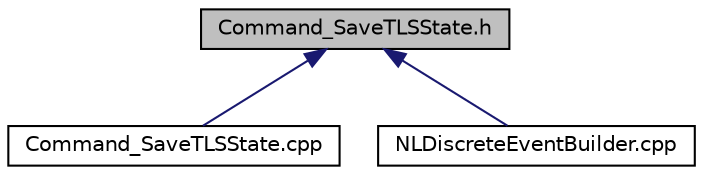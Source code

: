 digraph "Command_SaveTLSState.h"
{
  edge [fontname="Helvetica",fontsize="10",labelfontname="Helvetica",labelfontsize="10"];
  node [fontname="Helvetica",fontsize="10",shape=record];
  Node14 [label="Command_SaveTLSState.h",height=0.2,width=0.4,color="black", fillcolor="grey75", style="filled", fontcolor="black"];
  Node14 -> Node15 [dir="back",color="midnightblue",fontsize="10",style="solid",fontname="Helvetica"];
  Node15 [label="Command_SaveTLSState.cpp",height=0.2,width=0.4,color="black", fillcolor="white", style="filled",URL="$d9/d2b/_command___save_t_l_s_state_8cpp.html"];
  Node14 -> Node16 [dir="back",color="midnightblue",fontsize="10",style="solid",fontname="Helvetica"];
  Node16 [label="NLDiscreteEventBuilder.cpp",height=0.2,width=0.4,color="black", fillcolor="white", style="filled",URL="$d2/d1b/_n_l_discrete_event_builder_8cpp.html"];
}
